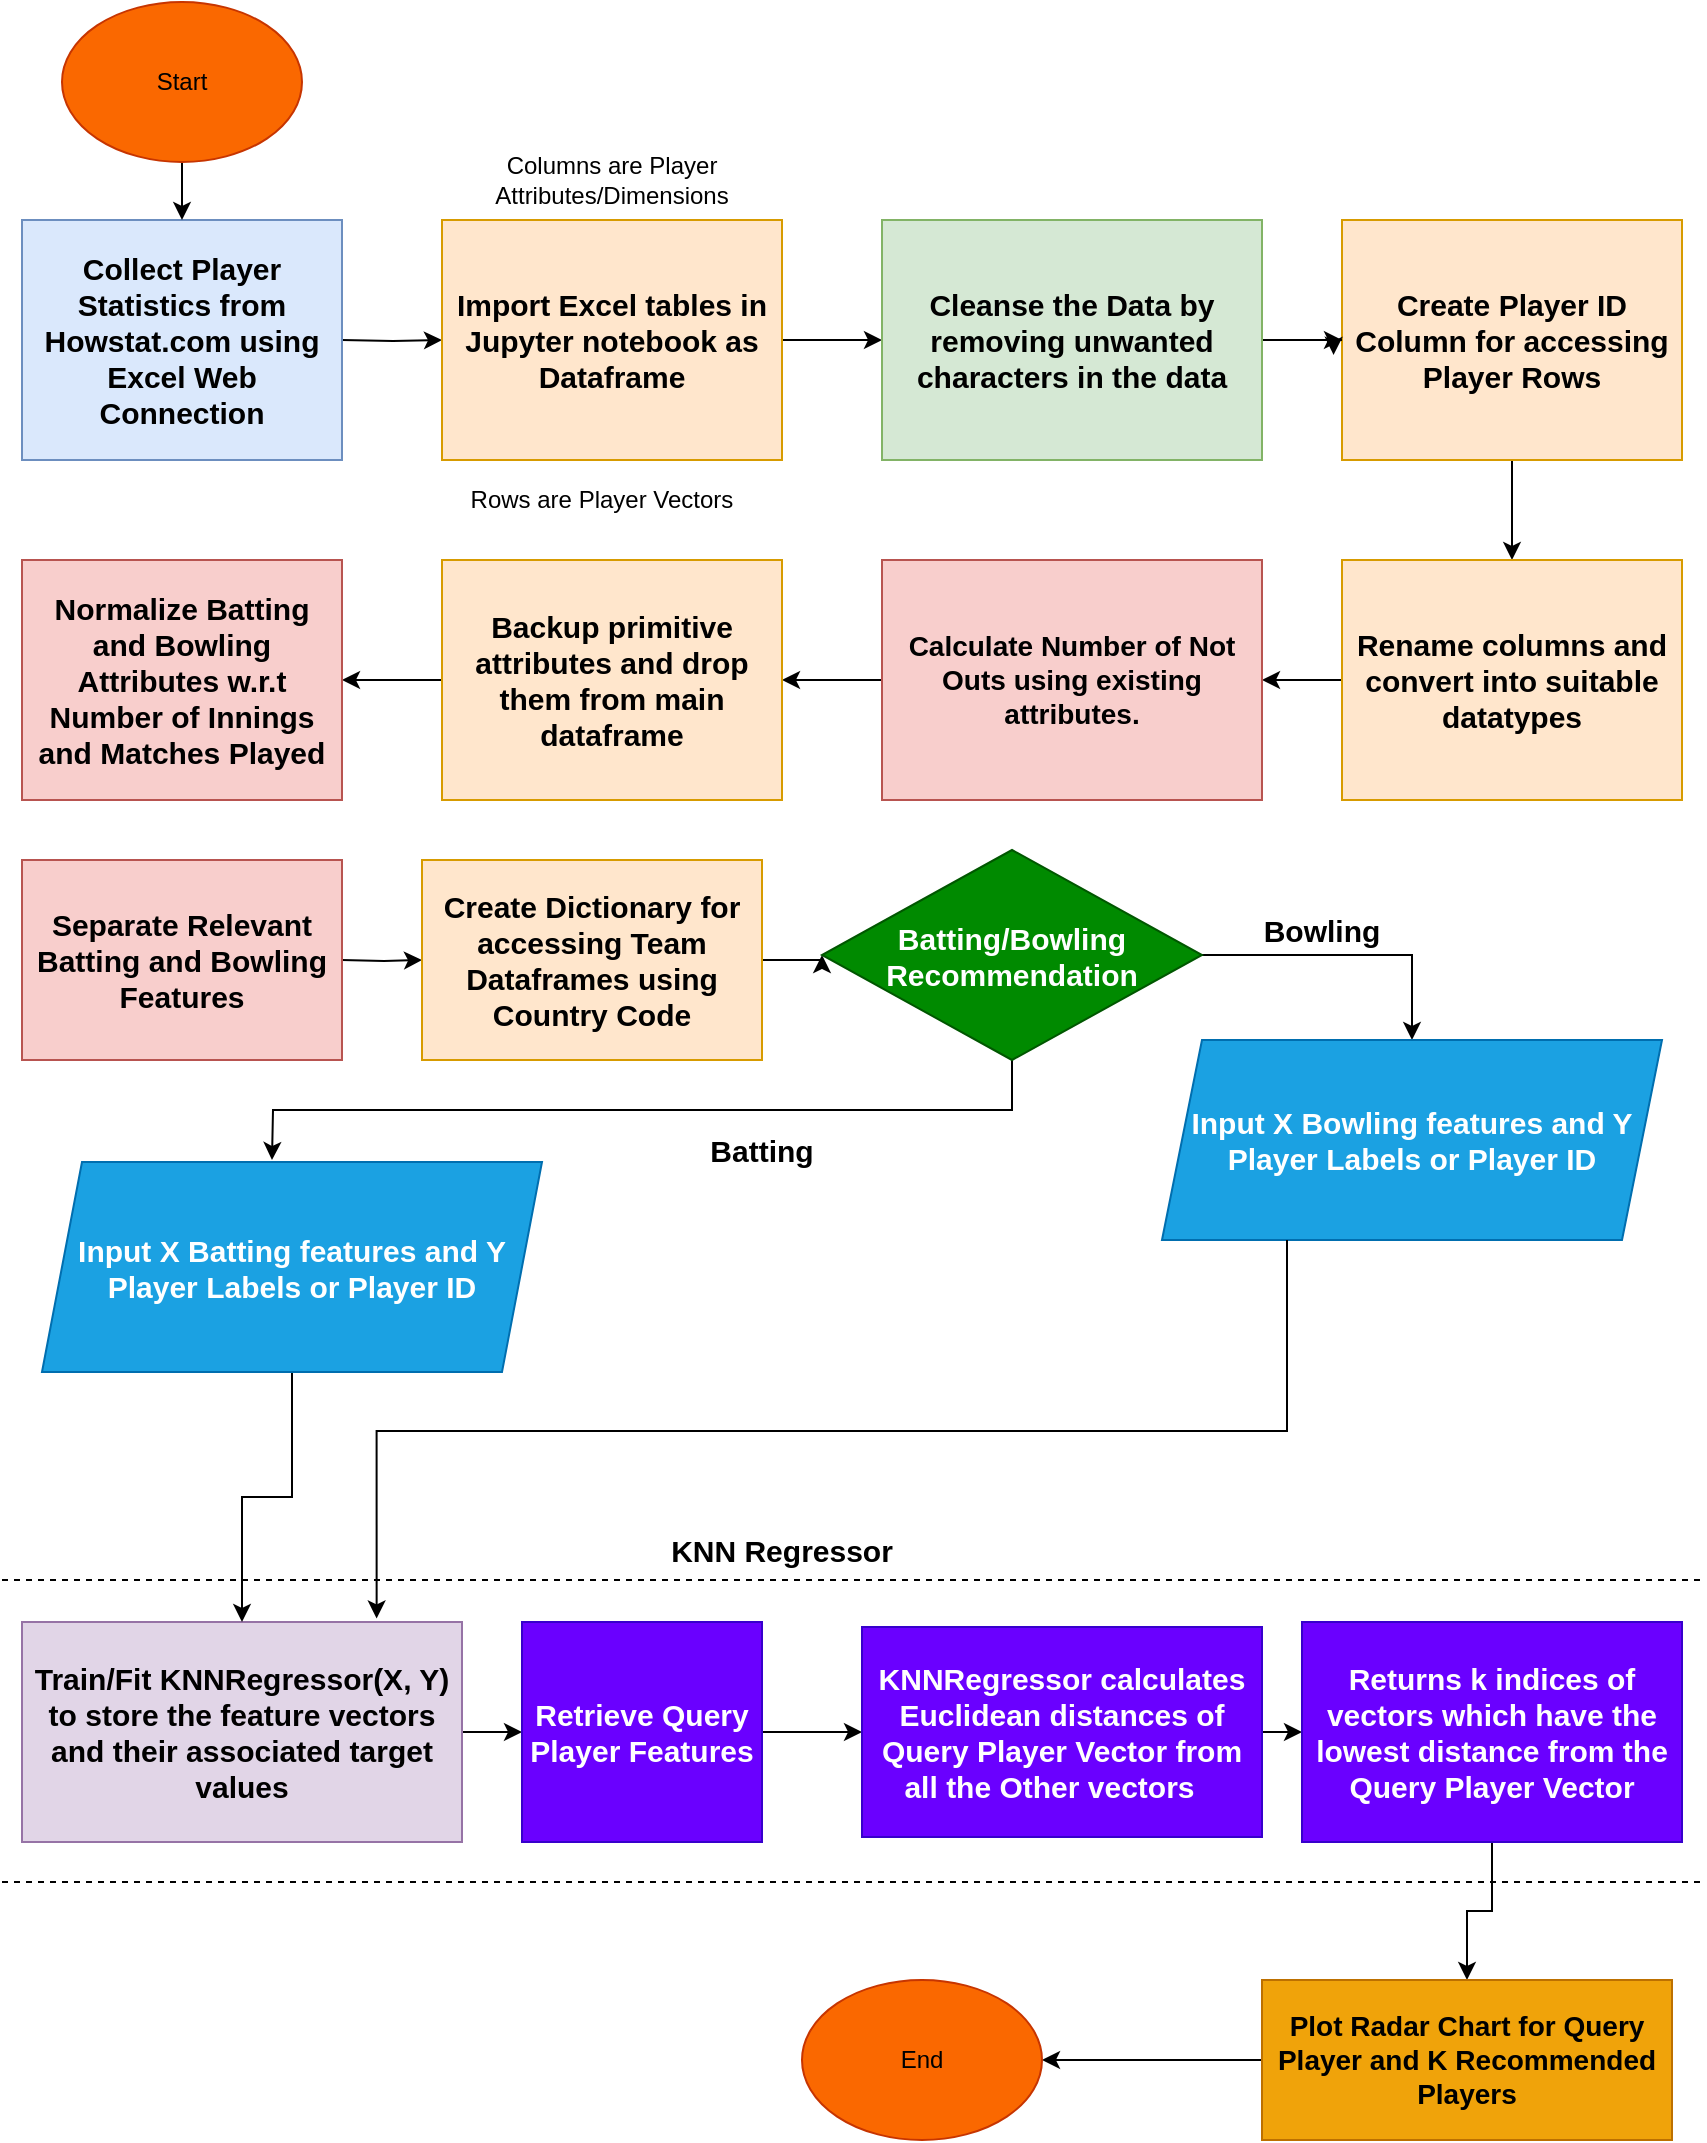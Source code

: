 <mxfile version="22.0.0" type="device">
  <diagram name="Page-1" id="baQeJwEwdhWI1fe-KgUi">
    <mxGraphModel dx="1176" dy="645" grid="1" gridSize="10" guides="1" tooltips="1" connect="1" arrows="1" fold="1" page="1" pageScale="1" pageWidth="850" pageHeight="1100" background="none" math="0" shadow="0">
      <root>
        <mxCell id="0" />
        <mxCell id="1" parent="0" />
        <mxCell id="ql0hSR1luq9MQlSDu55J-5" style="edgeStyle=orthogonalEdgeStyle;rounded=0;orthogonalLoop=1;jettySize=auto;html=1;exitX=1;exitY=0.5;exitDx=0;exitDy=0;entryX=0;entryY=0.5;entryDx=0;entryDy=0;" edge="1" parent="1" target="ql0hSR1luq9MQlSDu55J-4">
          <mxGeometry relative="1" as="geometry">
            <mxPoint x="170" y="179" as="sourcePoint" />
          </mxGeometry>
        </mxCell>
        <mxCell id="ql0hSR1luq9MQlSDu55J-3" value="&lt;b&gt;&lt;font style=&quot;font-size: 15px;&quot;&gt;Collect Player Statistics from Howstat.com using Excel Web Connection&lt;/font&gt;&lt;/b&gt;" style="rounded=0;whiteSpace=wrap;html=1;fillColor=#dae8fc;strokeColor=#6c8ebf;" vertex="1" parent="1">
          <mxGeometry x="10" y="119" width="160" height="120" as="geometry" />
        </mxCell>
        <mxCell id="ql0hSR1luq9MQlSDu55J-9" style="edgeStyle=orthogonalEdgeStyle;rounded=0;orthogonalLoop=1;jettySize=auto;html=1;exitX=1;exitY=0.5;exitDx=0;exitDy=0;entryX=0;entryY=0.5;entryDx=0;entryDy=0;" edge="1" parent="1" source="ql0hSR1luq9MQlSDu55J-4" target="ql0hSR1luq9MQlSDu55J-7">
          <mxGeometry relative="1" as="geometry" />
        </mxCell>
        <mxCell id="ql0hSR1luq9MQlSDu55J-4" value="&lt;b&gt;&lt;font style=&quot;font-size: 15px;&quot;&gt;Import Excel tables in Jupyter notebook as Dataframe&lt;/font&gt;&lt;/b&gt;" style="rounded=0;whiteSpace=wrap;html=1;fillColor=#ffe6cc;strokeColor=#d79b00;" vertex="1" parent="1">
          <mxGeometry x="220" y="119" width="170" height="120" as="geometry" />
        </mxCell>
        <mxCell id="ql0hSR1luq9MQlSDu55J-11" style="edgeStyle=orthogonalEdgeStyle;rounded=0;orthogonalLoop=1;jettySize=auto;html=1;exitX=1;exitY=0.5;exitDx=0;exitDy=0;" edge="1" parent="1" source="ql0hSR1luq9MQlSDu55J-7" target="ql0hSR1luq9MQlSDu55J-10">
          <mxGeometry relative="1" as="geometry" />
        </mxCell>
        <mxCell id="ql0hSR1luq9MQlSDu55J-7" value="&lt;b&gt;&lt;font style=&quot;font-size: 15px;&quot;&gt;Cleanse the Data by removing unwanted characters in the data&lt;/font&gt;&lt;/b&gt;" style="rounded=0;whiteSpace=wrap;html=1;fillColor=#d5e8d4;strokeColor=#82b366;" vertex="1" parent="1">
          <mxGeometry x="440" y="119" width="190" height="120" as="geometry" />
        </mxCell>
        <mxCell id="ql0hSR1luq9MQlSDu55J-16" style="edgeStyle=orthogonalEdgeStyle;rounded=0;orthogonalLoop=1;jettySize=auto;html=1;exitX=0.5;exitY=1;exitDx=0;exitDy=0;entryX=0.5;entryY=0;entryDx=0;entryDy=0;" edge="1" parent="1" source="ql0hSR1luq9MQlSDu55J-10" target="ql0hSR1luq9MQlSDu55J-12">
          <mxGeometry relative="1" as="geometry" />
        </mxCell>
        <mxCell id="ql0hSR1luq9MQlSDu55J-10" value="&lt;b&gt;&lt;font style=&quot;font-size: 15px;&quot;&gt;Create Player ID Column for accessing Player Rows&lt;/font&gt;&lt;/b&gt;" style="rounded=0;whiteSpace=wrap;html=1;fillColor=#ffe6cc;strokeColor=#d79b00;" vertex="1" parent="1">
          <mxGeometry x="670" y="119" width="170" height="120" as="geometry" />
        </mxCell>
        <mxCell id="ql0hSR1luq9MQlSDu55J-18" style="edgeStyle=orthogonalEdgeStyle;rounded=0;orthogonalLoop=1;jettySize=auto;html=1;exitX=0;exitY=0.5;exitDx=0;exitDy=0;entryX=1;entryY=0.5;entryDx=0;entryDy=0;" edge="1" parent="1" source="ql0hSR1luq9MQlSDu55J-12" target="ql0hSR1luq9MQlSDu55J-17">
          <mxGeometry relative="1" as="geometry" />
        </mxCell>
        <mxCell id="ql0hSR1luq9MQlSDu55J-12" value="&lt;b&gt;&lt;font style=&quot;font-size: 15px;&quot;&gt;Rename columns and convert into suitable datatypes&lt;/font&gt;&lt;/b&gt;" style="rounded=0;whiteSpace=wrap;html=1;fillColor=#ffe6cc;strokeColor=#d79b00;" vertex="1" parent="1">
          <mxGeometry x="670" y="289" width="170" height="120" as="geometry" />
        </mxCell>
        <mxCell id="ql0hSR1luq9MQlSDu55J-13" style="edgeStyle=orthogonalEdgeStyle;rounded=0;orthogonalLoop=1;jettySize=auto;html=1;exitX=0;exitY=0.5;exitDx=0;exitDy=0;entryX=-0.025;entryY=0.562;entryDx=0;entryDy=0;entryPerimeter=0;" edge="1" parent="1" source="ql0hSR1luq9MQlSDu55J-10" target="ql0hSR1luq9MQlSDu55J-10">
          <mxGeometry relative="1" as="geometry" />
        </mxCell>
        <mxCell id="ql0hSR1luq9MQlSDu55J-14" value="Columns are Player Attributes/Dimensions" style="text;html=1;strokeColor=none;fillColor=none;align=center;verticalAlign=middle;whiteSpace=wrap;rounded=0;" vertex="1" parent="1">
          <mxGeometry x="225" y="79" width="160" height="40" as="geometry" />
        </mxCell>
        <mxCell id="ql0hSR1luq9MQlSDu55J-15" value="Rows are Player Vectors" style="text;html=1;strokeColor=none;fillColor=none;align=center;verticalAlign=middle;whiteSpace=wrap;rounded=0;" vertex="1" parent="1">
          <mxGeometry x="220" y="239" width="160" height="40" as="geometry" />
        </mxCell>
        <mxCell id="ql0hSR1luq9MQlSDu55J-20" style="edgeStyle=orthogonalEdgeStyle;rounded=0;orthogonalLoop=1;jettySize=auto;html=1;exitX=0;exitY=0.5;exitDx=0;exitDy=0;entryX=1;entryY=0.5;entryDx=0;entryDy=0;" edge="1" parent="1" source="ql0hSR1luq9MQlSDu55J-17" target="ql0hSR1luq9MQlSDu55J-19">
          <mxGeometry relative="1" as="geometry" />
        </mxCell>
        <mxCell id="ql0hSR1luq9MQlSDu55J-17" value="&lt;b&gt;&lt;font style=&quot;font-size: 14px;&quot;&gt;Calculate Number of Not Outs using existing attributes.&lt;/font&gt;&lt;/b&gt;" style="rounded=0;whiteSpace=wrap;html=1;fillColor=#f8cecc;strokeColor=#b85450;" vertex="1" parent="1">
          <mxGeometry x="440" y="289" width="190" height="120" as="geometry" />
        </mxCell>
        <mxCell id="ql0hSR1luq9MQlSDu55J-22" style="edgeStyle=orthogonalEdgeStyle;rounded=0;orthogonalLoop=1;jettySize=auto;html=1;exitX=0;exitY=0.5;exitDx=0;exitDy=0;" edge="1" parent="1" source="ql0hSR1luq9MQlSDu55J-19">
          <mxGeometry relative="1" as="geometry">
            <mxPoint x="170" y="349" as="targetPoint" />
          </mxGeometry>
        </mxCell>
        <mxCell id="ql0hSR1luq9MQlSDu55J-19" value="&lt;b&gt;&lt;font style=&quot;font-size: 15px;&quot;&gt;Backup primitive attributes and drop them from main dataframe&lt;/font&gt;&lt;/b&gt;" style="rounded=0;whiteSpace=wrap;html=1;fillColor=#ffe6cc;strokeColor=#d79b00;" vertex="1" parent="1">
          <mxGeometry x="220" y="289" width="170" height="120" as="geometry" />
        </mxCell>
        <mxCell id="ql0hSR1luq9MQlSDu55J-24" style="edgeStyle=orthogonalEdgeStyle;rounded=0;orthogonalLoop=1;jettySize=auto;html=1;exitX=0.5;exitY=1;exitDx=0;exitDy=0;entryX=0.5;entryY=0;entryDx=0;entryDy=0;" edge="1" parent="1">
          <mxGeometry relative="1" as="geometry">
            <mxPoint x="90" y="488" as="sourcePoint" />
            <mxPoint x="90" y="518" as="targetPoint" />
          </mxGeometry>
        </mxCell>
        <mxCell id="ql0hSR1luq9MQlSDu55J-21" value="&lt;b&gt;&lt;font style=&quot;font-size: 15px;&quot;&gt;Normalize Batting and Bowling Attributes w.r.t Number of Innings and Matches Played&lt;/font&gt;&lt;/b&gt;" style="rounded=0;whiteSpace=wrap;html=1;fillColor=#f8cecc;strokeColor=#b85450;" vertex="1" parent="1">
          <mxGeometry x="10" y="289" width="160" height="120" as="geometry" />
        </mxCell>
        <mxCell id="ql0hSR1luq9MQlSDu55J-45" style="edgeStyle=orthogonalEdgeStyle;rounded=0;orthogonalLoop=1;jettySize=auto;html=1;exitX=1;exitY=0.5;exitDx=0;exitDy=0;entryX=0;entryY=0.5;entryDx=0;entryDy=0;" edge="1" parent="1" target="ql0hSR1luq9MQlSDu55J-25">
          <mxGeometry relative="1" as="geometry">
            <mxPoint x="170" y="489" as="sourcePoint" />
          </mxGeometry>
        </mxCell>
        <mxCell id="ql0hSR1luq9MQlSDu55J-23" value="&lt;b&gt;&lt;font style=&quot;font-size: 15px;&quot;&gt;Separate Relevant Batting and Bowling Features&lt;/font&gt;&lt;/b&gt;" style="rounded=0;whiteSpace=wrap;html=1;fillColor=#f8cecc;strokeColor=#b85450;" vertex="1" parent="1">
          <mxGeometry x="10" y="439" width="160" height="100" as="geometry" />
        </mxCell>
        <mxCell id="ql0hSR1luq9MQlSDu55J-50" style="edgeStyle=orthogonalEdgeStyle;rounded=0;orthogonalLoop=1;jettySize=auto;html=1;exitX=1;exitY=0.5;exitDx=0;exitDy=0;entryX=0;entryY=0.5;entryDx=0;entryDy=0;" edge="1" parent="1" source="ql0hSR1luq9MQlSDu55J-25" target="ql0hSR1luq9MQlSDu55J-32">
          <mxGeometry relative="1" as="geometry" />
        </mxCell>
        <mxCell id="ql0hSR1luq9MQlSDu55J-25" value="&lt;b&gt;&lt;font style=&quot;font-size: 15px;&quot;&gt;Create Dictionary for accessing Team Dataframes using Country Code&lt;/font&gt;&lt;/b&gt;" style="rounded=0;whiteSpace=wrap;html=1;fillColor=#ffe6cc;strokeColor=#d79b00;" vertex="1" parent="1">
          <mxGeometry x="210" y="439" width="170" height="100" as="geometry" />
        </mxCell>
        <mxCell id="ql0hSR1luq9MQlSDu55J-73" style="edgeStyle=orthogonalEdgeStyle;rounded=0;orthogonalLoop=1;jettySize=auto;html=1;exitX=1;exitY=0.5;exitDx=0;exitDy=0;entryX=0;entryY=0.5;entryDx=0;entryDy=0;" edge="1" parent="1" source="ql0hSR1luq9MQlSDu55J-27" target="ql0hSR1luq9MQlSDu55J-51">
          <mxGeometry relative="1" as="geometry" />
        </mxCell>
        <mxCell id="ql0hSR1luq9MQlSDu55J-27" value="&lt;b style=&quot;border-color: var(--border-color);&quot;&gt;&lt;font style=&quot;border-color: var(--border-color); font-size: 15px;&quot;&gt;Train/Fit KNNRegressor(X, Y) to&amp;nbsp;&lt;/font&gt;&lt;/b&gt;&lt;b style=&quot;border-color: var(--border-color);&quot;&gt;&lt;font style=&quot;border-color: var(--border-color); font-size: 15px;&quot;&gt;store the feature vectors and their associated target values&lt;/font&gt;&lt;/b&gt;&lt;b&gt;&lt;font style=&quot;font-size: 15px;&quot;&gt;&lt;br&gt;&lt;/font&gt;&lt;/b&gt;" style="rounded=0;whiteSpace=wrap;html=1;fillColor=#e1d5e7;strokeColor=#9673a6;" vertex="1" parent="1">
          <mxGeometry x="10" y="820" width="220" height="110" as="geometry" />
        </mxCell>
        <mxCell id="ql0hSR1luq9MQlSDu55J-48" style="edgeStyle=orthogonalEdgeStyle;rounded=0;orthogonalLoop=1;jettySize=auto;html=1;exitX=1;exitY=0.5;exitDx=0;exitDy=0;entryX=0.5;entryY=0;entryDx=0;entryDy=0;" edge="1" parent="1" source="ql0hSR1luq9MQlSDu55J-32" target="ql0hSR1luq9MQlSDu55J-35">
          <mxGeometry relative="1" as="geometry" />
        </mxCell>
        <mxCell id="ql0hSR1luq9MQlSDu55J-49" style="edgeStyle=orthogonalEdgeStyle;rounded=0;orthogonalLoop=1;jettySize=auto;html=1;exitX=0.5;exitY=1;exitDx=0;exitDy=0;entryX=0.5;entryY=0;entryDx=0;entryDy=0;" edge="1" parent="1" source="ql0hSR1luq9MQlSDu55J-32">
          <mxGeometry relative="1" as="geometry">
            <mxPoint x="135" y="589" as="targetPoint" />
          </mxGeometry>
        </mxCell>
        <mxCell id="ql0hSR1luq9MQlSDu55J-32" value="&lt;b style=&quot;font-size: 15px;&quot;&gt;Batting/Bowling &lt;br&gt;Recommendation&lt;/b&gt;" style="rhombus;whiteSpace=wrap;html=1;fillColor=#008a00;fontColor=#ffffff;strokeColor=#005700;" vertex="1" parent="1">
          <mxGeometry x="410" y="434" width="190" height="105" as="geometry" />
        </mxCell>
        <mxCell id="ql0hSR1luq9MQlSDu55J-72" style="edgeStyle=orthogonalEdgeStyle;rounded=0;orthogonalLoop=1;jettySize=auto;html=1;exitX=0.5;exitY=1;exitDx=0;exitDy=0;" edge="1" parent="1" source="ql0hSR1luq9MQlSDu55J-34" target="ql0hSR1luq9MQlSDu55J-27">
          <mxGeometry relative="1" as="geometry" />
        </mxCell>
        <mxCell id="ql0hSR1luq9MQlSDu55J-34" value="&lt;b&gt;&lt;font style=&quot;font-size: 15px;&quot;&gt;Input X Batting features and Y Player Labels or Player ID&lt;/font&gt;&lt;/b&gt;" style="shape=parallelogram;perimeter=parallelogramPerimeter;whiteSpace=wrap;html=1;fixedSize=1;fillColor=#1ba1e2;fontColor=#ffffff;strokeColor=#006EAF;" vertex="1" parent="1">
          <mxGeometry x="20" y="590" width="250" height="105" as="geometry" />
        </mxCell>
        <mxCell id="ql0hSR1luq9MQlSDu55J-35" value="&lt;b&gt;&lt;font style=&quot;font-size: 15px;&quot;&gt;Input X Bowling features and Y Player Labels or Player ID&lt;/font&gt;&lt;/b&gt;" style="shape=parallelogram;perimeter=parallelogramPerimeter;whiteSpace=wrap;html=1;fixedSize=1;fillColor=#1ba1e2;fontColor=#ffffff;strokeColor=#006EAF;" vertex="1" parent="1">
          <mxGeometry x="580" y="529" width="250" height="100" as="geometry" />
        </mxCell>
        <mxCell id="ql0hSR1luq9MQlSDu55J-38" value="&lt;b&gt;&lt;font style=&quot;font-size: 15px;&quot;&gt;Batting&lt;/font&gt;&lt;/b&gt;" style="text;html=1;strokeColor=none;fillColor=none;align=center;verticalAlign=middle;whiteSpace=wrap;rounded=0;" vertex="1" parent="1">
          <mxGeometry x="350" y="569" width="60" height="30" as="geometry" />
        </mxCell>
        <mxCell id="ql0hSR1luq9MQlSDu55J-39" value="&lt;b&gt;&lt;font style=&quot;font-size: 15px;&quot;&gt;Bowling&lt;/font&gt;&lt;/b&gt;" style="text;html=1;strokeColor=none;fillColor=none;align=center;verticalAlign=middle;whiteSpace=wrap;rounded=0;" vertex="1" parent="1">
          <mxGeometry x="630" y="459" width="60" height="30" as="geometry" />
        </mxCell>
        <mxCell id="ql0hSR1luq9MQlSDu55J-53" style="edgeStyle=orthogonalEdgeStyle;rounded=0;orthogonalLoop=1;jettySize=auto;html=1;exitX=1;exitY=0.5;exitDx=0;exitDy=0;entryX=0;entryY=0.5;entryDx=0;entryDy=0;" edge="1" parent="1" source="ql0hSR1luq9MQlSDu55J-51" target="ql0hSR1luq9MQlSDu55J-52">
          <mxGeometry relative="1" as="geometry" />
        </mxCell>
        <mxCell id="ql0hSR1luq9MQlSDu55J-51" value="&lt;b&gt;&lt;font style=&quot;font-size: 15px;&quot;&gt;Retrieve Query Player Features&lt;/font&gt;&lt;/b&gt;" style="rounded=0;whiteSpace=wrap;html=1;fillColor=#6a00ff;fontColor=#ffffff;strokeColor=#3700CC;" vertex="1" parent="1">
          <mxGeometry x="260" y="820" width="120" height="110" as="geometry" />
        </mxCell>
        <mxCell id="ql0hSR1luq9MQlSDu55J-55" style="edgeStyle=orthogonalEdgeStyle;rounded=0;orthogonalLoop=1;jettySize=auto;html=1;exitX=1;exitY=0.5;exitDx=0;exitDy=0;entryX=0;entryY=0.5;entryDx=0;entryDy=0;" edge="1" parent="1" source="ql0hSR1luq9MQlSDu55J-52" target="ql0hSR1luq9MQlSDu55J-54">
          <mxGeometry relative="1" as="geometry" />
        </mxCell>
        <mxCell id="ql0hSR1luq9MQlSDu55J-52" value="&lt;b&gt;&lt;font style=&quot;font-size: 15px;&quot;&gt;KNNRegressor calculates Euclidean distances of Query Player Vector from all the Other vectors&amp;nbsp; &amp;nbsp;&lt;/font&gt;&lt;/b&gt;" style="rounded=0;whiteSpace=wrap;html=1;fillColor=#6a00ff;fontColor=#ffffff;strokeColor=#3700CC;" vertex="1" parent="1">
          <mxGeometry x="430" y="822.5" width="200" height="105" as="geometry" />
        </mxCell>
        <mxCell id="ql0hSR1luq9MQlSDu55J-68" style="edgeStyle=orthogonalEdgeStyle;rounded=0;orthogonalLoop=1;jettySize=auto;html=1;exitX=0.5;exitY=1;exitDx=0;exitDy=0;" edge="1" parent="1" source="ql0hSR1luq9MQlSDu55J-54" target="ql0hSR1luq9MQlSDu55J-64">
          <mxGeometry relative="1" as="geometry" />
        </mxCell>
        <mxCell id="ql0hSR1luq9MQlSDu55J-54" value="&lt;b&gt;&lt;font style=&quot;font-size: 15px;&quot;&gt;Returns k indices of vectors which have the lowest distance from the Query Player Vector&lt;/font&gt;&lt;/b&gt;" style="rounded=0;whiteSpace=wrap;html=1;fillColor=#6a00ff;fontColor=#ffffff;strokeColor=#3700CC;" vertex="1" parent="1">
          <mxGeometry x="650" y="820" width="190" height="110" as="geometry" />
        </mxCell>
        <mxCell id="ql0hSR1luq9MQlSDu55J-57" value="" style="endArrow=none;dashed=1;html=1;rounded=0;" edge="1" parent="1">
          <mxGeometry width="50" height="50" relative="1" as="geometry">
            <mxPoint y="799" as="sourcePoint" />
            <mxPoint x="850" y="799" as="targetPoint" />
            <Array as="points">
              <mxPoint x="365" y="799" />
              <mxPoint x="605" y="799" />
            </Array>
          </mxGeometry>
        </mxCell>
        <mxCell id="ql0hSR1luq9MQlSDu55J-58" value="&lt;b&gt;&lt;font style=&quot;font-size: 15px;&quot;&gt;KNN Regressor&lt;/font&gt;&lt;/b&gt;" style="text;html=1;strokeColor=none;fillColor=none;align=center;verticalAlign=middle;whiteSpace=wrap;rounded=0;" vertex="1" parent="1">
          <mxGeometry x="235" y="769" width="310" height="30" as="geometry" />
        </mxCell>
        <mxCell id="ql0hSR1luq9MQlSDu55J-59" value="" style="endArrow=none;dashed=1;html=1;rounded=0;" edge="1" parent="1">
          <mxGeometry width="50" height="50" relative="1" as="geometry">
            <mxPoint y="950" as="sourcePoint" />
            <mxPoint x="850" y="950" as="targetPoint" />
            <Array as="points">
              <mxPoint x="360" y="950" />
              <mxPoint x="600" y="950" />
            </Array>
          </mxGeometry>
        </mxCell>
        <mxCell id="ql0hSR1luq9MQlSDu55J-69" style="edgeStyle=orthogonalEdgeStyle;rounded=0;orthogonalLoop=1;jettySize=auto;html=1;exitX=0;exitY=0.5;exitDx=0;exitDy=0;entryX=1;entryY=0.5;entryDx=0;entryDy=0;" edge="1" parent="1" source="ql0hSR1luq9MQlSDu55J-64" target="ql0hSR1luq9MQlSDu55J-66">
          <mxGeometry relative="1" as="geometry" />
        </mxCell>
        <mxCell id="ql0hSR1luq9MQlSDu55J-64" value="&lt;b&gt;&lt;font style=&quot;font-size: 14px;&quot;&gt;Plot Radar Chart for Query Player and K Recommended Players&lt;/font&gt;&lt;/b&gt;" style="rounded=0;whiteSpace=wrap;html=1;fillColor=#f0a30a;fontColor=#000000;strokeColor=#BD7000;" vertex="1" parent="1">
          <mxGeometry x="630" y="999" width="205" height="80" as="geometry" />
        </mxCell>
        <mxCell id="ql0hSR1luq9MQlSDu55J-66" value="End" style="ellipse;whiteSpace=wrap;html=1;fillColor=#fa6800;fontColor=#000000;strokeColor=#C73500;" vertex="1" parent="1">
          <mxGeometry x="400" y="999" width="120" height="80" as="geometry" />
        </mxCell>
        <mxCell id="ql0hSR1luq9MQlSDu55J-70" value="" style="edgeStyle=orthogonalEdgeStyle;rounded=0;orthogonalLoop=1;jettySize=auto;html=1;" edge="1" parent="1" source="ql0hSR1luq9MQlSDu55J-67" target="ql0hSR1luq9MQlSDu55J-3">
          <mxGeometry relative="1" as="geometry" />
        </mxCell>
        <mxCell id="ql0hSR1luq9MQlSDu55J-67" value="Start" style="ellipse;whiteSpace=wrap;html=1;fillColor=#fa6800;fontColor=#000000;strokeColor=#C73500;" vertex="1" parent="1">
          <mxGeometry x="30" y="10" width="120" height="80" as="geometry" />
        </mxCell>
        <mxCell id="ql0hSR1luq9MQlSDu55J-71" style="edgeStyle=orthogonalEdgeStyle;rounded=0;orthogonalLoop=1;jettySize=auto;html=1;exitX=0.25;exitY=1;exitDx=0;exitDy=0;entryX=0.806;entryY=-0.016;entryDx=0;entryDy=0;entryPerimeter=0;" edge="1" parent="1" source="ql0hSR1luq9MQlSDu55J-35" target="ql0hSR1luq9MQlSDu55J-27">
          <mxGeometry relative="1" as="geometry" />
        </mxCell>
      </root>
    </mxGraphModel>
  </diagram>
</mxfile>
